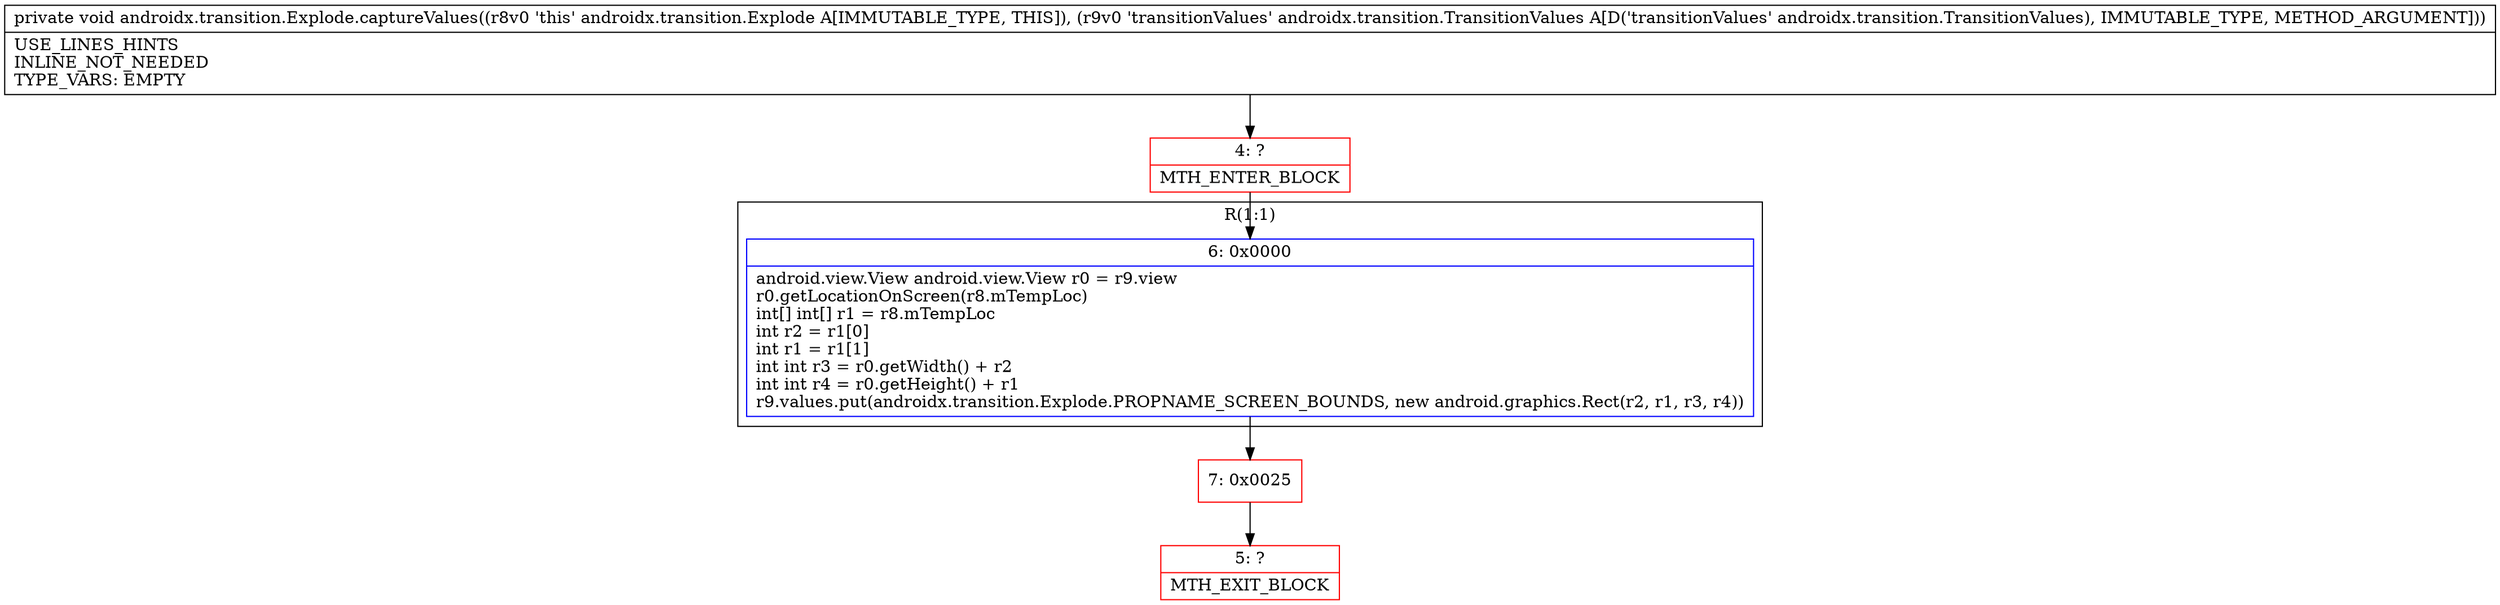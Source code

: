 digraph "CFG forandroidx.transition.Explode.captureValues(Landroidx\/transition\/TransitionValues;)V" {
subgraph cluster_Region_447128048 {
label = "R(1:1)";
node [shape=record,color=blue];
Node_6 [shape=record,label="{6\:\ 0x0000|android.view.View android.view.View r0 = r9.view\lr0.getLocationOnScreen(r8.mTempLoc)\lint[] int[] r1 = r8.mTempLoc\lint r2 = r1[0]\lint r1 = r1[1]\lint int r3 = r0.getWidth() + r2\lint int r4 = r0.getHeight() + r1\lr9.values.put(androidx.transition.Explode.PROPNAME_SCREEN_BOUNDS, new android.graphics.Rect(r2, r1, r3, r4))\l}"];
}
Node_4 [shape=record,color=red,label="{4\:\ ?|MTH_ENTER_BLOCK\l}"];
Node_7 [shape=record,color=red,label="{7\:\ 0x0025}"];
Node_5 [shape=record,color=red,label="{5\:\ ?|MTH_EXIT_BLOCK\l}"];
MethodNode[shape=record,label="{private void androidx.transition.Explode.captureValues((r8v0 'this' androidx.transition.Explode A[IMMUTABLE_TYPE, THIS]), (r9v0 'transitionValues' androidx.transition.TransitionValues A[D('transitionValues' androidx.transition.TransitionValues), IMMUTABLE_TYPE, METHOD_ARGUMENT]))  | USE_LINES_HINTS\lINLINE_NOT_NEEDED\lTYPE_VARS: EMPTY\l}"];
MethodNode -> Node_4;Node_6 -> Node_7;
Node_4 -> Node_6;
Node_7 -> Node_5;
}

